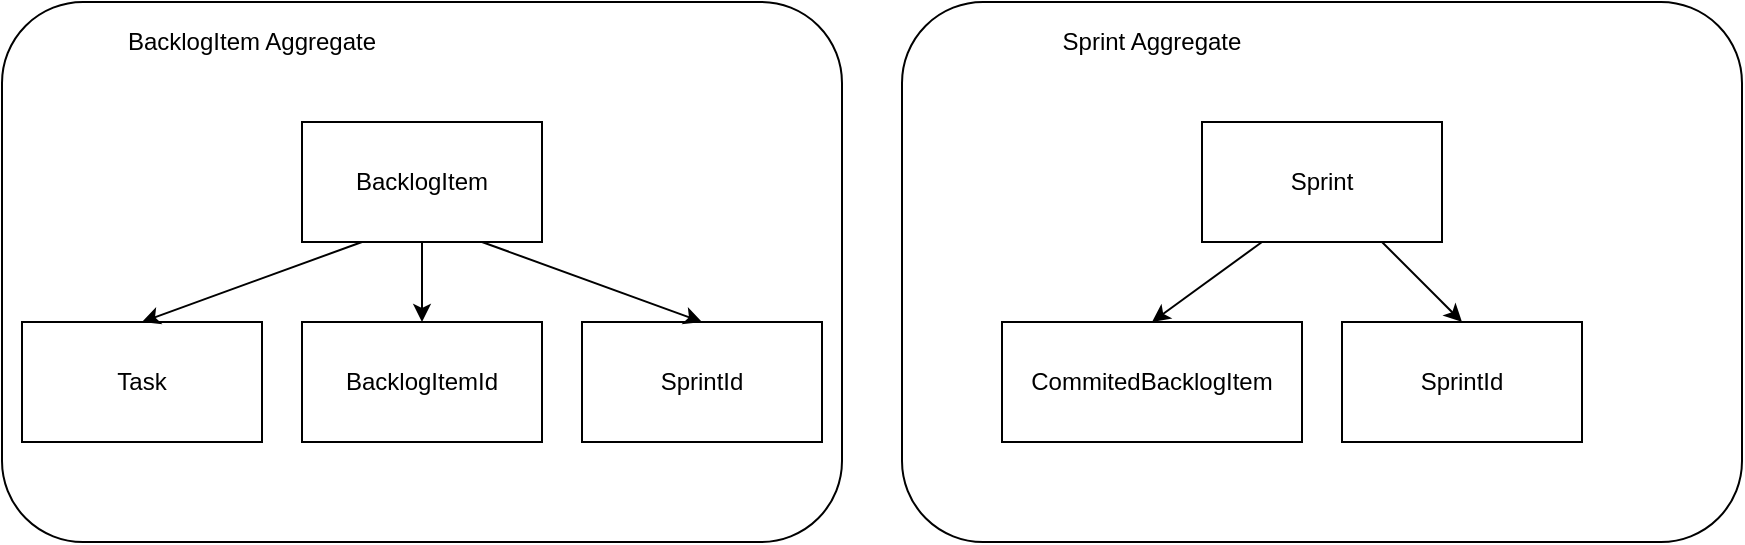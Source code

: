 <mxfile version="11.2.8" type="device" pages="1"><diagram id="GpeZYutWapf_7lnsFbZQ" name="Page-1"><mxGraphModel dx="946" dy="592" grid="1" gridSize="10" guides="1" tooltips="1" connect="1" arrows="1" fold="1" page="1" pageScale="1" pageWidth="850" pageHeight="1100" math="0" shadow="0"><root><mxCell id="0"/><mxCell id="1" parent="0"/><mxCell id="0VlBWRICOf0iTy3qIu3g-9" value="" style="rounded=1;whiteSpace=wrap;html=1;" vertex="1" parent="1"><mxGeometry y="10" width="420" height="270" as="geometry"/></mxCell><mxCell id="0VlBWRICOf0iTy3qIu3g-1" value="BacklogItem" style="rounded=0;whiteSpace=wrap;html=1;" vertex="1" parent="1"><mxGeometry x="150" y="70" width="120" height="60" as="geometry"/></mxCell><mxCell id="0VlBWRICOf0iTy3qIu3g-2" value="Task" style="rounded=0;whiteSpace=wrap;html=1;" vertex="1" parent="1"><mxGeometry x="10" y="170" width="120" height="60" as="geometry"/></mxCell><mxCell id="0VlBWRICOf0iTy3qIu3g-3" value="BacklogItemId" style="rounded=0;whiteSpace=wrap;html=1;" vertex="1" parent="1"><mxGeometry x="150" y="170" width="120" height="60" as="geometry"/></mxCell><mxCell id="0VlBWRICOf0iTy3qIu3g-4" value="SprintId" style="rounded=0;whiteSpace=wrap;html=1;" vertex="1" parent="1"><mxGeometry x="290" y="170" width="120" height="60" as="geometry"/></mxCell><mxCell id="0VlBWRICOf0iTy3qIu3g-6" value="" style="endArrow=classic;html=1;exitX=0.25;exitY=1;exitDx=0;exitDy=0;entryX=0.5;entryY=0;entryDx=0;entryDy=0;" edge="1" parent="1" source="0VlBWRICOf0iTy3qIu3g-1" target="0VlBWRICOf0iTy3qIu3g-2"><mxGeometry width="50" height="50" relative="1" as="geometry"><mxPoint x="200" y="290" as="sourcePoint"/><mxPoint x="250" y="240" as="targetPoint"/></mxGeometry></mxCell><mxCell id="0VlBWRICOf0iTy3qIu3g-7" value="" style="endArrow=classic;html=1;exitX=0.5;exitY=1;exitDx=0;exitDy=0;" edge="1" parent="1" source="0VlBWRICOf0iTy3qIu3g-1" target="0VlBWRICOf0iTy3qIu3g-3"><mxGeometry width="50" height="50" relative="1" as="geometry"><mxPoint x="70" y="390" as="sourcePoint"/><mxPoint x="120" y="340" as="targetPoint"/></mxGeometry></mxCell><mxCell id="0VlBWRICOf0iTy3qIu3g-8" value="" style="endArrow=classic;html=1;exitX=0.75;exitY=1;exitDx=0;exitDy=0;entryX=0.5;entryY=0;entryDx=0;entryDy=0;" edge="1" parent="1" source="0VlBWRICOf0iTy3qIu3g-1" target="0VlBWRICOf0iTy3qIu3g-4"><mxGeometry width="50" height="50" relative="1" as="geometry"><mxPoint x="100" y="410" as="sourcePoint"/><mxPoint x="150" y="360" as="targetPoint"/></mxGeometry></mxCell><mxCell id="0VlBWRICOf0iTy3qIu3g-10" value="BacklogItem Aggregate" style="text;html=1;strokeColor=none;fillColor=none;align=center;verticalAlign=middle;whiteSpace=wrap;rounded=0;" vertex="1" parent="1"><mxGeometry x="40" y="20" width="170" height="20" as="geometry"/></mxCell><mxCell id="0VlBWRICOf0iTy3qIu3g-11" value="" style="rounded=1;whiteSpace=wrap;html=1;" vertex="1" parent="1"><mxGeometry x="450" y="10" width="420" height="270" as="geometry"/></mxCell><mxCell id="0VlBWRICOf0iTy3qIu3g-12" value="Sprint" style="rounded=0;whiteSpace=wrap;html=1;" vertex="1" parent="1"><mxGeometry x="600" y="70" width="120" height="60" as="geometry"/></mxCell><mxCell id="0VlBWRICOf0iTy3qIu3g-14" value="CommitedBacklogItem" style="rounded=0;whiteSpace=wrap;html=1;" vertex="1" parent="1"><mxGeometry x="500" y="170" width="150" height="60" as="geometry"/></mxCell><mxCell id="0VlBWRICOf0iTy3qIu3g-15" value="SprintId" style="rounded=0;whiteSpace=wrap;html=1;" vertex="1" parent="1"><mxGeometry x="670" y="170" width="120" height="60" as="geometry"/></mxCell><mxCell id="0VlBWRICOf0iTy3qIu3g-17" value="" style="endArrow=classic;html=1;exitX=0.25;exitY=1;exitDx=0;exitDy=0;entryX=0.5;entryY=0;entryDx=0;entryDy=0;" edge="1" parent="1" source="0VlBWRICOf0iTy3qIu3g-12" target="0VlBWRICOf0iTy3qIu3g-14"><mxGeometry width="50" height="50" relative="1" as="geometry"><mxPoint x="520" y="390" as="sourcePoint"/><mxPoint x="570" y="340" as="targetPoint"/></mxGeometry></mxCell><mxCell id="0VlBWRICOf0iTy3qIu3g-18" value="" style="endArrow=classic;html=1;exitX=0.75;exitY=1;exitDx=0;exitDy=0;entryX=0.5;entryY=0;entryDx=0;entryDy=0;" edge="1" parent="1" source="0VlBWRICOf0iTy3qIu3g-12" target="0VlBWRICOf0iTy3qIu3g-15"><mxGeometry width="50" height="50" relative="1" as="geometry"><mxPoint x="550" y="410" as="sourcePoint"/><mxPoint x="600" y="360" as="targetPoint"/></mxGeometry></mxCell><mxCell id="0VlBWRICOf0iTy3qIu3g-19" value="Sprint Aggregate" style="text;html=1;strokeColor=none;fillColor=none;align=center;verticalAlign=middle;whiteSpace=wrap;rounded=0;" vertex="1" parent="1"><mxGeometry x="490" y="20" width="170" height="20" as="geometry"/></mxCell></root></mxGraphModel></diagram></mxfile>